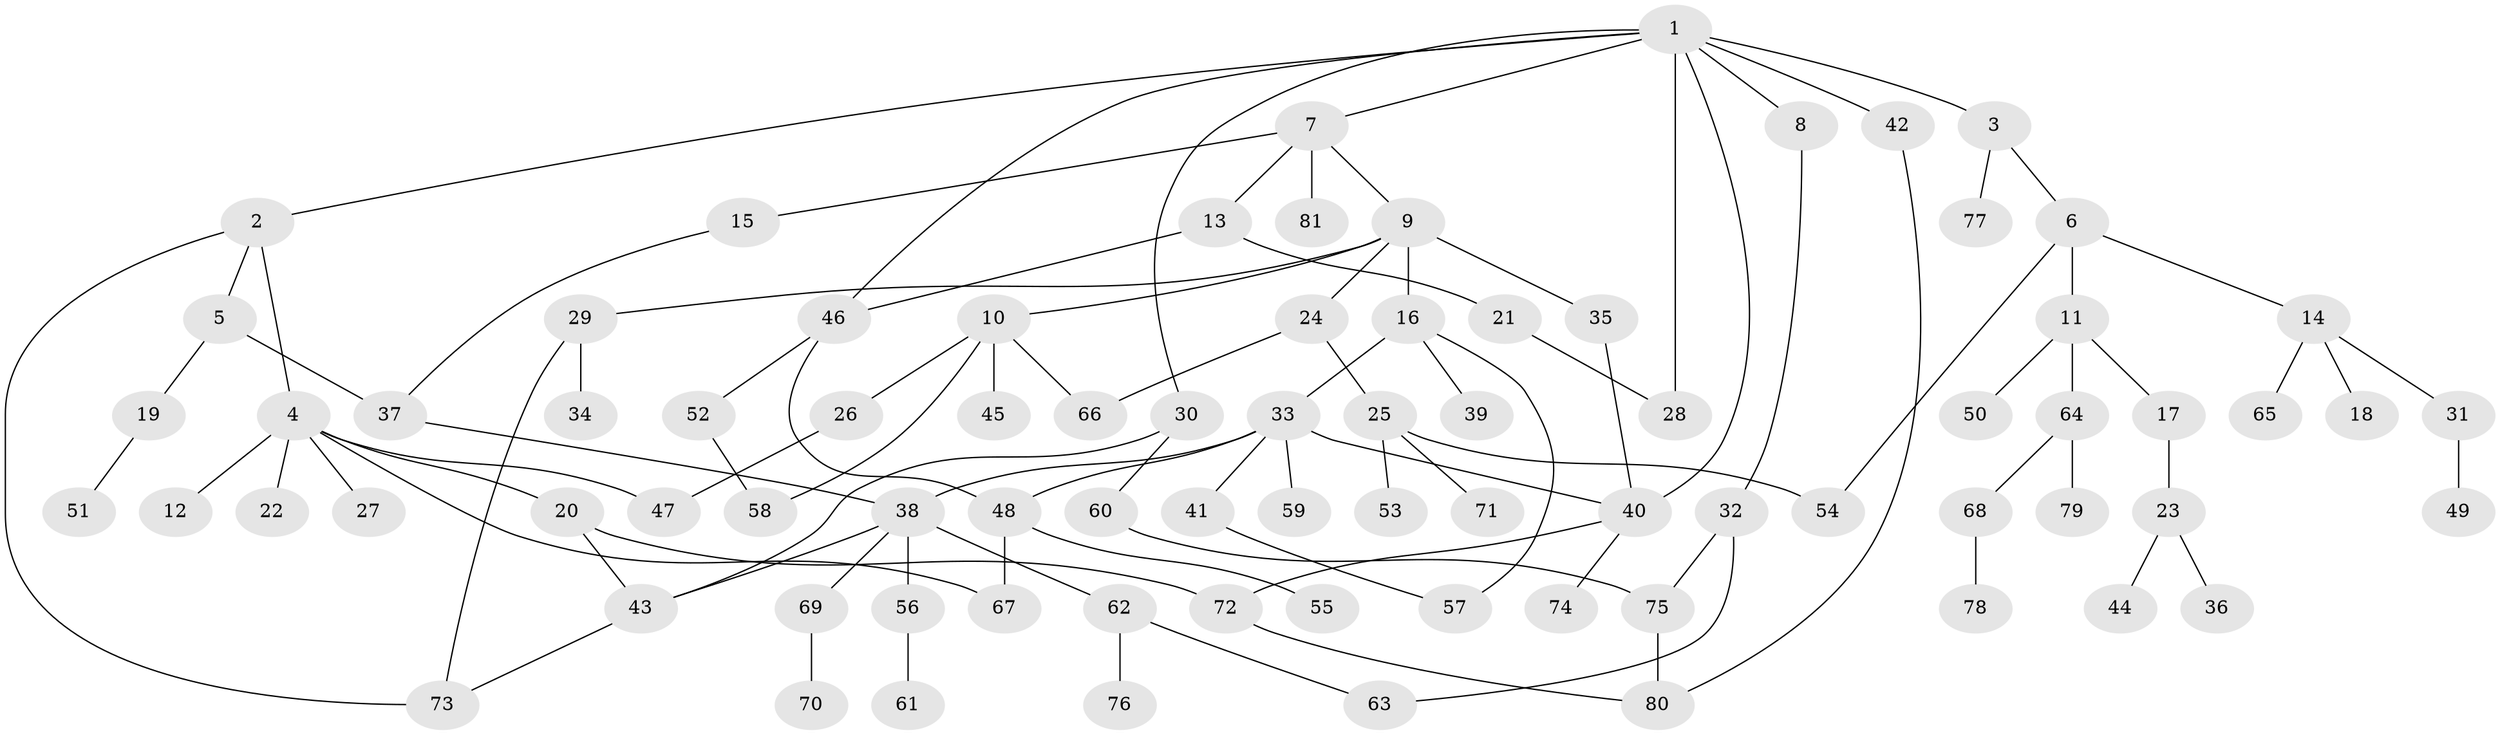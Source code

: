 // coarse degree distribution, {9: 0.017857142857142856, 5: 0.03571428571428571, 3: 0.14285714285714285, 8: 0.03571428571428571, 4: 0.10714285714285714, 6: 0.03571428571428571, 2: 0.26785714285714285, 1: 0.3392857142857143, 10: 0.017857142857142856}
// Generated by graph-tools (version 1.1) at 2025/51/02/27/25 19:51:39]
// undirected, 81 vertices, 102 edges
graph export_dot {
graph [start="1"]
  node [color=gray90,style=filled];
  1;
  2;
  3;
  4;
  5;
  6;
  7;
  8;
  9;
  10;
  11;
  12;
  13;
  14;
  15;
  16;
  17;
  18;
  19;
  20;
  21;
  22;
  23;
  24;
  25;
  26;
  27;
  28;
  29;
  30;
  31;
  32;
  33;
  34;
  35;
  36;
  37;
  38;
  39;
  40;
  41;
  42;
  43;
  44;
  45;
  46;
  47;
  48;
  49;
  50;
  51;
  52;
  53;
  54;
  55;
  56;
  57;
  58;
  59;
  60;
  61;
  62;
  63;
  64;
  65;
  66;
  67;
  68;
  69;
  70;
  71;
  72;
  73;
  74;
  75;
  76;
  77;
  78;
  79;
  80;
  81;
  1 -- 2;
  1 -- 3;
  1 -- 7;
  1 -- 8;
  1 -- 30;
  1 -- 42;
  1 -- 46;
  1 -- 28;
  1 -- 40;
  2 -- 4;
  2 -- 5;
  2 -- 73;
  3 -- 6;
  3 -- 77;
  4 -- 12;
  4 -- 20;
  4 -- 22;
  4 -- 27;
  4 -- 67;
  4 -- 47;
  5 -- 19;
  5 -- 37;
  6 -- 11;
  6 -- 14;
  6 -- 54;
  7 -- 9;
  7 -- 13;
  7 -- 15;
  7 -- 81;
  8 -- 32;
  9 -- 10;
  9 -- 16;
  9 -- 24;
  9 -- 29;
  9 -- 35;
  10 -- 26;
  10 -- 45;
  10 -- 58;
  10 -- 66;
  11 -- 17;
  11 -- 50;
  11 -- 64;
  13 -- 21;
  13 -- 46;
  14 -- 18;
  14 -- 31;
  14 -- 65;
  15 -- 37;
  16 -- 33;
  16 -- 39;
  16 -- 57;
  17 -- 23;
  19 -- 51;
  20 -- 43;
  20 -- 72;
  21 -- 28;
  23 -- 36;
  23 -- 44;
  24 -- 25;
  24 -- 66;
  25 -- 53;
  25 -- 71;
  25 -- 54;
  26 -- 47;
  29 -- 34;
  29 -- 73;
  30 -- 60;
  30 -- 43;
  31 -- 49;
  32 -- 63;
  32 -- 75;
  33 -- 38;
  33 -- 40;
  33 -- 41;
  33 -- 48;
  33 -- 59;
  35 -- 40;
  37 -- 38;
  38 -- 56;
  38 -- 62;
  38 -- 69;
  38 -- 43;
  40 -- 74;
  40 -- 72;
  41 -- 57;
  42 -- 80;
  43 -- 73;
  46 -- 52;
  46 -- 48;
  48 -- 55;
  48 -- 67;
  52 -- 58;
  56 -- 61;
  60 -- 75;
  62 -- 76;
  62 -- 63;
  64 -- 68;
  64 -- 79;
  68 -- 78;
  69 -- 70;
  72 -- 80;
  75 -- 80;
}
